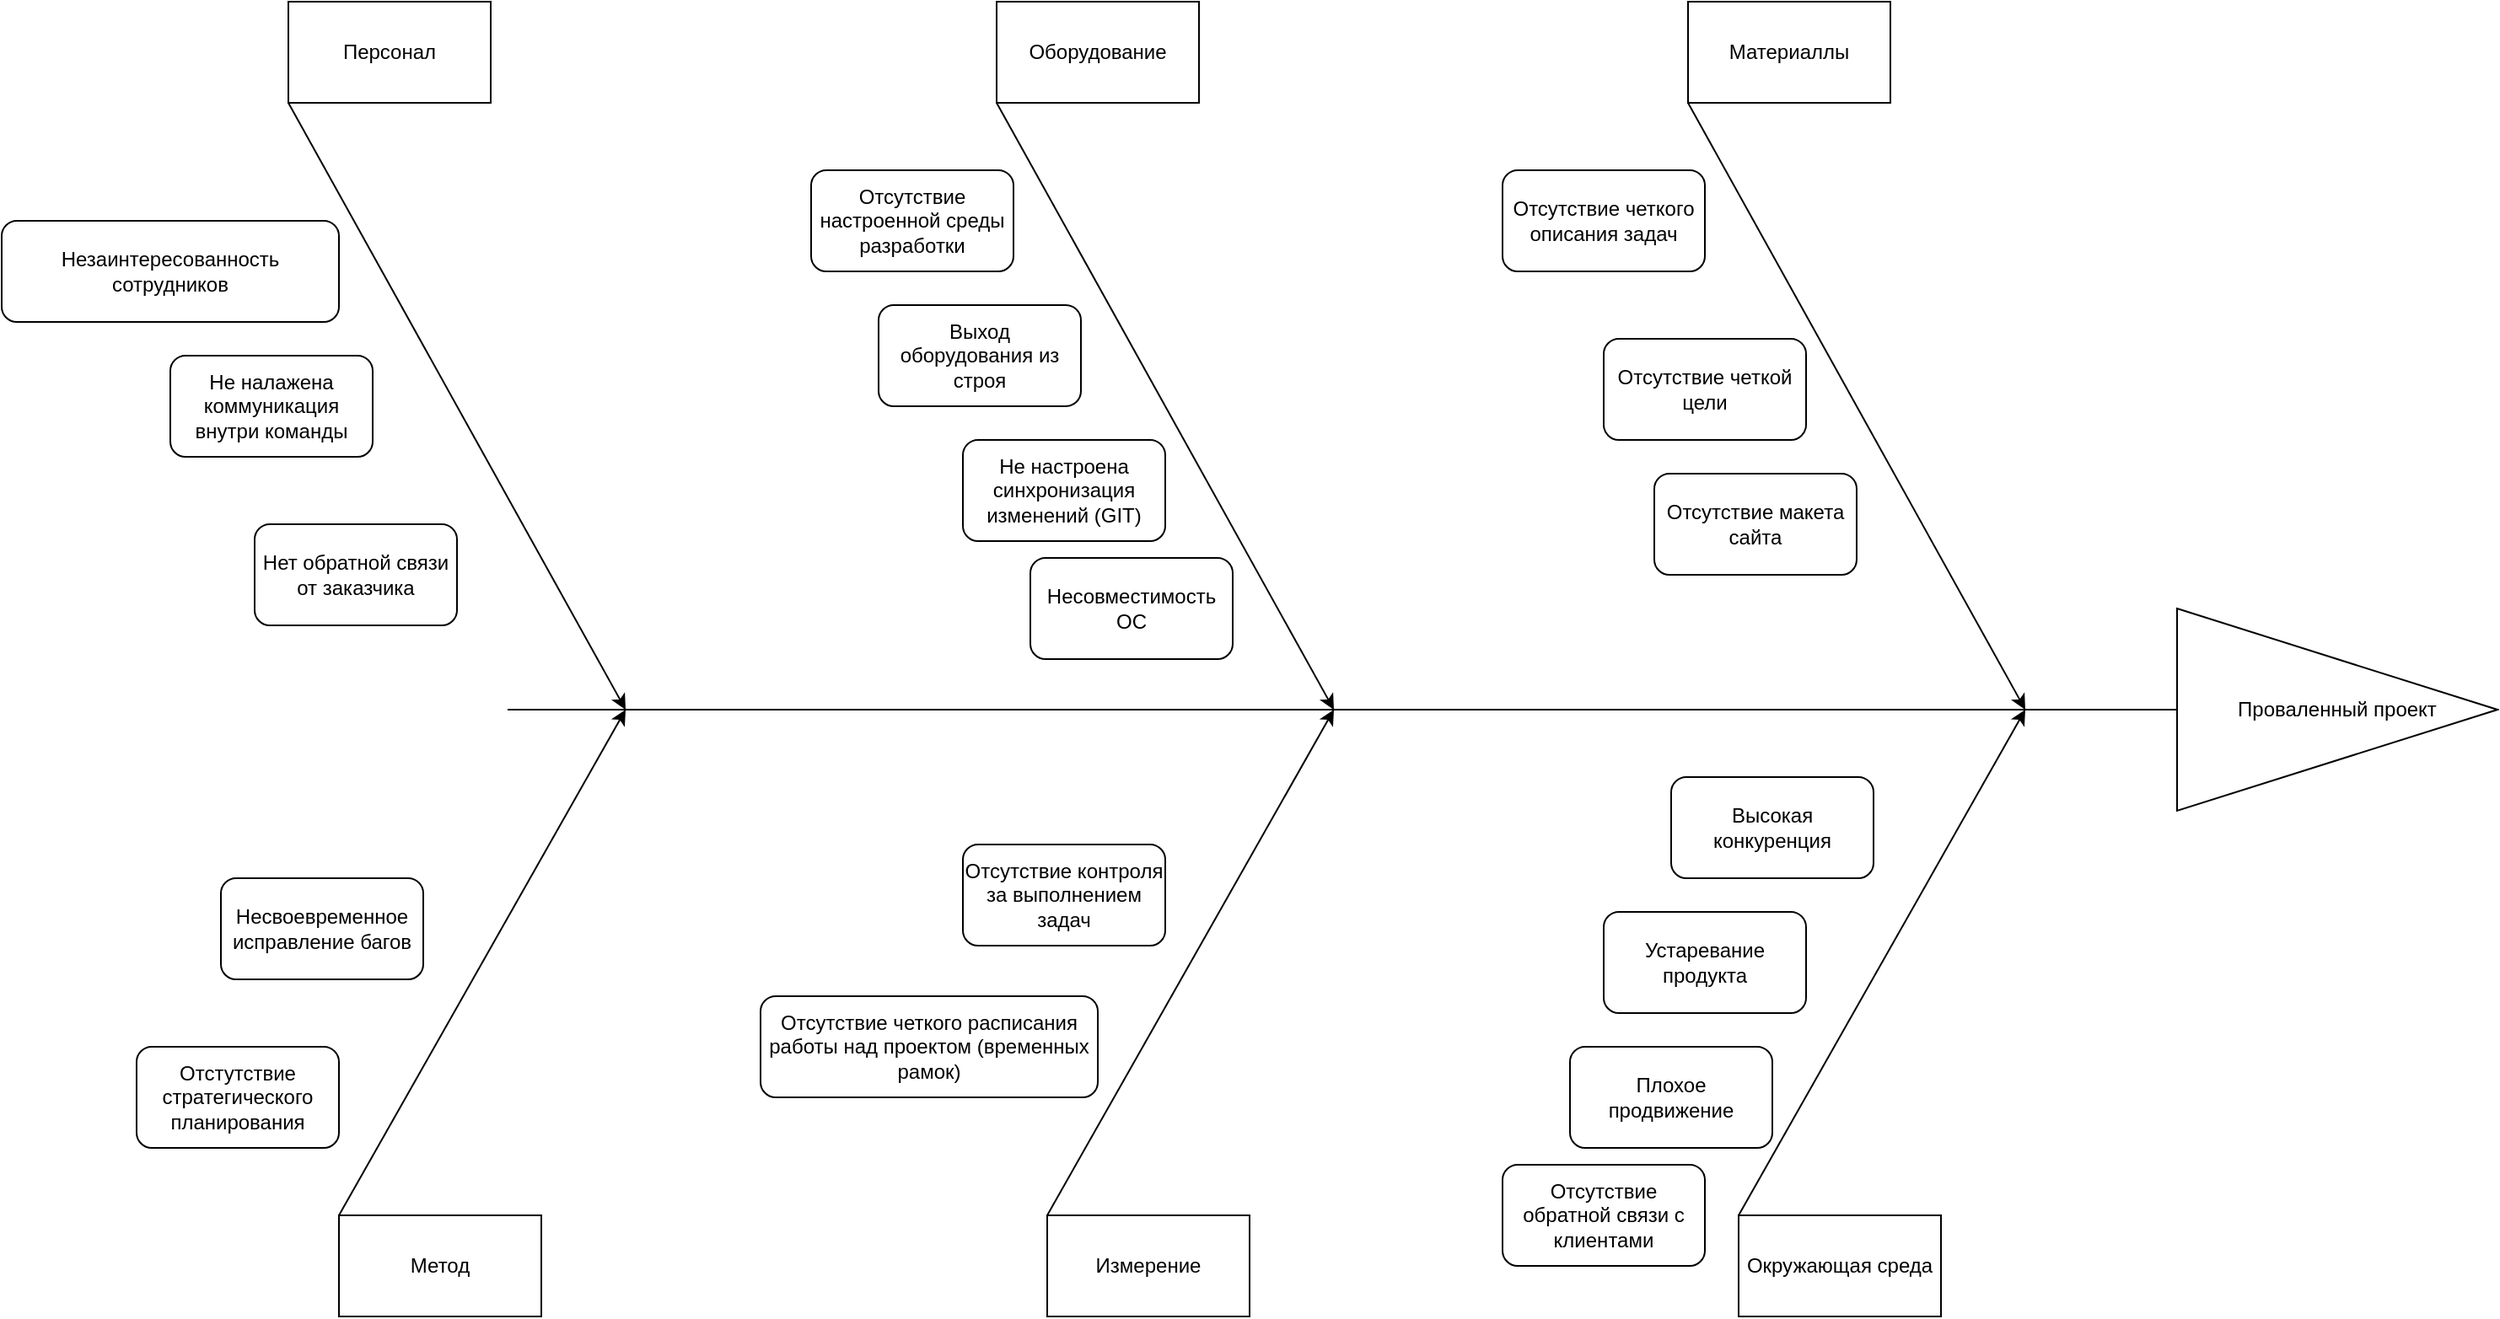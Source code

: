 <mxfile version="24.0.2" type="device">
  <diagram name="Page-1" id="65SgnbfUgcCyvsbOoW49">
    <mxGraphModel dx="2284" dy="778" grid="1" gridSize="10" guides="1" tooltips="1" connect="1" arrows="1" fold="1" page="1" pageScale="1" pageWidth="850" pageHeight="1100" math="0" shadow="0">
      <root>
        <mxCell id="0" />
        <mxCell id="1" parent="0" />
        <mxCell id="EOYnqmgIXpOH6wcrSk3W-2" value="Проваленный проект" style="triangle;whiteSpace=wrap;html=1;" parent="1" vertex="1">
          <mxGeometry x="570" y="440" width="190" height="120" as="geometry" />
        </mxCell>
        <mxCell id="EOYnqmgIXpOH6wcrSk3W-3" value="" style="endArrow=none;html=1;rounded=0;entryX=0;entryY=0.5;entryDx=0;entryDy=0;" parent="1" target="EOYnqmgIXpOH6wcrSk3W-2" edge="1">
          <mxGeometry width="50" height="50" relative="1" as="geometry">
            <mxPoint x="-420" y="500" as="sourcePoint" />
            <mxPoint x="430" y="480" as="targetPoint" />
          </mxGeometry>
        </mxCell>
        <mxCell id="EOYnqmgIXpOH6wcrSk3W-4" value="" style="endArrow=classic;html=1;rounded=0;" parent="1" edge="1">
          <mxGeometry width="50" height="50" relative="1" as="geometry">
            <mxPoint x="280" y="140" as="sourcePoint" />
            <mxPoint x="480" y="500" as="targetPoint" />
          </mxGeometry>
        </mxCell>
        <mxCell id="EOYnqmgIXpOH6wcrSk3W-5" value="Материаллы" style="rounded=0;whiteSpace=wrap;html=1;" parent="1" vertex="1">
          <mxGeometry x="280" y="80" width="120" height="60" as="geometry" />
        </mxCell>
        <mxCell id="EOYnqmgIXpOH6wcrSk3W-6" value="" style="endArrow=classic;html=1;rounded=0;" parent="1" edge="1">
          <mxGeometry width="50" height="50" relative="1" as="geometry">
            <mxPoint x="-130" y="140" as="sourcePoint" />
            <mxPoint x="70" y="500" as="targetPoint" />
          </mxGeometry>
        </mxCell>
        <mxCell id="EOYnqmgIXpOH6wcrSk3W-7" value="Оборудование" style="rounded=0;whiteSpace=wrap;html=1;" parent="1" vertex="1">
          <mxGeometry x="-130" y="80" width="120" height="60" as="geometry" />
        </mxCell>
        <mxCell id="EOYnqmgIXpOH6wcrSk3W-8" value="" style="endArrow=classic;html=1;rounded=0;" parent="1" edge="1">
          <mxGeometry width="50" height="50" relative="1" as="geometry">
            <mxPoint x="-550" y="140" as="sourcePoint" />
            <mxPoint x="-350" y="500" as="targetPoint" />
          </mxGeometry>
        </mxCell>
        <mxCell id="EOYnqmgIXpOH6wcrSk3W-9" value="Персонал" style="rounded=0;whiteSpace=wrap;html=1;" parent="1" vertex="1">
          <mxGeometry x="-550" y="80" width="120" height="60" as="geometry" />
        </mxCell>
        <mxCell id="EOYnqmgIXpOH6wcrSk3W-10" value="" style="endArrow=classic;html=1;rounded=0;" parent="1" edge="1">
          <mxGeometry width="50" height="50" relative="1" as="geometry">
            <mxPoint x="310" y="800" as="sourcePoint" />
            <mxPoint x="480" y="500" as="targetPoint" />
          </mxGeometry>
        </mxCell>
        <mxCell id="EOYnqmgIXpOH6wcrSk3W-12" value="&lt;div&gt;Окружающая среда&lt;/div&gt;" style="rounded=0;whiteSpace=wrap;html=1;" parent="1" vertex="1">
          <mxGeometry x="310" y="800" width="120" height="60" as="geometry" />
        </mxCell>
        <mxCell id="EOYnqmgIXpOH6wcrSk3W-13" value="" style="endArrow=classic;html=1;rounded=0;" parent="1" edge="1">
          <mxGeometry width="50" height="50" relative="1" as="geometry">
            <mxPoint x="-100" y="800" as="sourcePoint" />
            <mxPoint x="70" y="500" as="targetPoint" />
          </mxGeometry>
        </mxCell>
        <mxCell id="EOYnqmgIXpOH6wcrSk3W-14" value="Измерение" style="rounded=0;whiteSpace=wrap;html=1;" parent="1" vertex="1">
          <mxGeometry x="-100" y="800" width="120" height="60" as="geometry" />
        </mxCell>
        <mxCell id="EOYnqmgIXpOH6wcrSk3W-15" value="" style="endArrow=classic;html=1;rounded=0;" parent="1" edge="1">
          <mxGeometry width="50" height="50" relative="1" as="geometry">
            <mxPoint x="-520" y="800" as="sourcePoint" />
            <mxPoint x="-350" y="500" as="targetPoint" />
          </mxGeometry>
        </mxCell>
        <mxCell id="EOYnqmgIXpOH6wcrSk3W-16" value="Метод" style="rounded=0;whiteSpace=wrap;html=1;" parent="1" vertex="1">
          <mxGeometry x="-520" y="800" width="120" height="60" as="geometry" />
        </mxCell>
        <mxCell id="EOYnqmgIXpOH6wcrSk3W-18" value="Незаинтересованность сотрудников" style="rounded=1;whiteSpace=wrap;html=1;" parent="1" vertex="1">
          <mxGeometry x="-720" y="210" width="200" height="60" as="geometry" />
        </mxCell>
        <mxCell id="EOYnqmgIXpOH6wcrSk3W-19" value="Отсутствие четкого расписания работы над проектом (временных рамок)" style="rounded=1;whiteSpace=wrap;html=1;" parent="1" vertex="1">
          <mxGeometry x="-270" y="670" width="200" height="60" as="geometry" />
        </mxCell>
        <mxCell id="EOYnqmgIXpOH6wcrSk3W-20" value="Отсутствие настроенной среды разработки" style="rounded=1;whiteSpace=wrap;html=1;" parent="1" vertex="1">
          <mxGeometry x="-240" y="180" width="120" height="60" as="geometry" />
        </mxCell>
        <mxCell id="EOYnqmgIXpOH6wcrSk3W-21" value="Отсутствие четкого описания задач" style="rounded=1;whiteSpace=wrap;html=1;" parent="1" vertex="1">
          <mxGeometry x="170" y="180" width="120" height="60" as="geometry" />
        </mxCell>
        <mxCell id="EOYnqmgIXpOH6wcrSk3W-22" value="Отсутствие четкой цели" style="rounded=1;whiteSpace=wrap;html=1;" parent="1" vertex="1">
          <mxGeometry x="230" y="280" width="120" height="60" as="geometry" />
        </mxCell>
        <mxCell id="EOYnqmgIXpOH6wcrSk3W-23" value="Выход оборудования из строя" style="rounded=1;whiteSpace=wrap;html=1;" parent="1" vertex="1">
          <mxGeometry x="-200" y="260" width="120" height="60" as="geometry" />
        </mxCell>
        <mxCell id="EOYnqmgIXpOH6wcrSk3W-24" value="Не настроена синхронизация изменений (GIT)" style="rounded=1;whiteSpace=wrap;html=1;" parent="1" vertex="1">
          <mxGeometry x="-150" y="340" width="120" height="60" as="geometry" />
        </mxCell>
        <mxCell id="EOYnqmgIXpOH6wcrSk3W-25" value="Не налажена коммуникация внутри команды" style="rounded=1;whiteSpace=wrap;html=1;" parent="1" vertex="1">
          <mxGeometry x="-620" y="290" width="120" height="60" as="geometry" />
        </mxCell>
        <mxCell id="EOYnqmgIXpOH6wcrSk3W-26" value="Отсутствие макета сайта" style="rounded=1;whiteSpace=wrap;html=1;" parent="1" vertex="1">
          <mxGeometry x="260" y="360" width="120" height="60" as="geometry" />
        </mxCell>
        <mxCell id="EOYnqmgIXpOH6wcrSk3W-27" value="Несовместимость ОС" style="rounded=1;whiteSpace=wrap;html=1;" parent="1" vertex="1">
          <mxGeometry x="-110" y="410" width="120" height="60" as="geometry" />
        </mxCell>
        <mxCell id="EOYnqmgIXpOH6wcrSk3W-28" value="Отсутствие контроля за выполнением задач" style="rounded=1;whiteSpace=wrap;html=1;" parent="1" vertex="1">
          <mxGeometry x="-150" y="580" width="120" height="60" as="geometry" />
        </mxCell>
        <mxCell id="EOYnqmgIXpOH6wcrSk3W-29" value="Несвоевременное исправление багов" style="rounded=1;whiteSpace=wrap;html=1;" parent="1" vertex="1">
          <mxGeometry x="-590" y="600" width="120" height="60" as="geometry" />
        </mxCell>
        <mxCell id="EOYnqmgIXpOH6wcrSk3W-30" value="Нет обратной связи от заказчика" style="rounded=1;whiteSpace=wrap;html=1;" parent="1" vertex="1">
          <mxGeometry x="-570" y="390" width="120" height="60" as="geometry" />
        </mxCell>
        <mxCell id="EOYnqmgIXpOH6wcrSk3W-31" value="Отстутствие стратегического планирования" style="rounded=1;whiteSpace=wrap;html=1;" parent="1" vertex="1">
          <mxGeometry x="-640" y="700" width="120" height="60" as="geometry" />
        </mxCell>
        <mxCell id="EOYnqmgIXpOH6wcrSk3W-32" value="Высокая конкуренция" style="rounded=1;whiteSpace=wrap;html=1;" parent="1" vertex="1">
          <mxGeometry x="270" y="540" width="120" height="60" as="geometry" />
        </mxCell>
        <mxCell id="EOYnqmgIXpOH6wcrSk3W-33" value="Устаревание продукта" style="rounded=1;whiteSpace=wrap;html=1;" parent="1" vertex="1">
          <mxGeometry x="230" y="620" width="120" height="60" as="geometry" />
        </mxCell>
        <mxCell id="EOYnqmgIXpOH6wcrSk3W-34" value="Плохое продвижение" style="rounded=1;whiteSpace=wrap;html=1;" parent="1" vertex="1">
          <mxGeometry x="210" y="700" width="120" height="60" as="geometry" />
        </mxCell>
        <mxCell id="EOYnqmgIXpOH6wcrSk3W-35" value="Отсутствие обратной связи с клиентами" style="rounded=1;whiteSpace=wrap;html=1;" parent="1" vertex="1">
          <mxGeometry x="170" y="770" width="120" height="60" as="geometry" />
        </mxCell>
      </root>
    </mxGraphModel>
  </diagram>
</mxfile>
